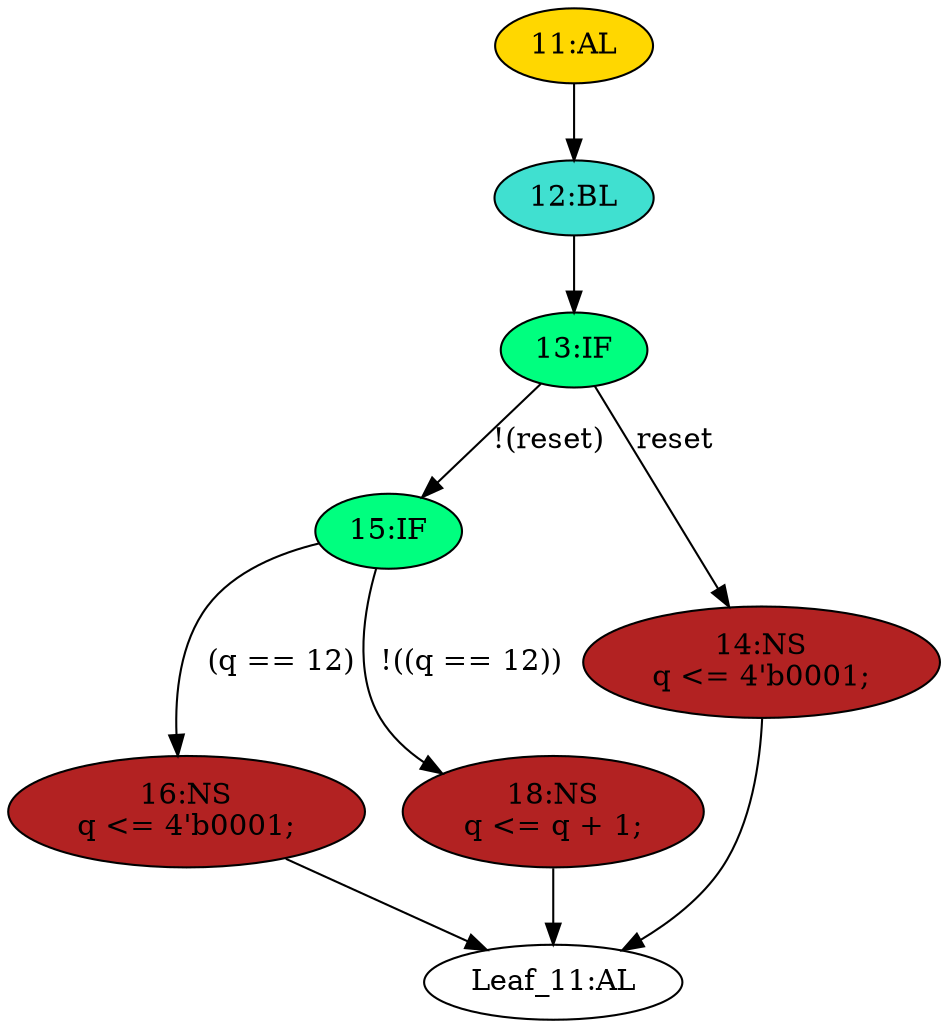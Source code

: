 strict digraph "" {
	node [label="\N"];
	"13:IF"	[ast="<pyverilog.vparser.ast.IfStatement object at 0x7fc881ab17d0>",
		fillcolor=springgreen,
		label="13:IF",
		statements="[]",
		style=filled,
		typ=IfStatement];
	"15:IF"	[ast="<pyverilog.vparser.ast.IfStatement object at 0x7fc881ab1850>",
		fillcolor=springgreen,
		label="15:IF",
		statements="[]",
		style=filled,
		typ=IfStatement];
	"13:IF" -> "15:IF"	[cond="['reset']",
		label="!(reset)",
		lineno=13];
	"14:NS"	[ast="<pyverilog.vparser.ast.NonblockingSubstitution object at 0x7fc881ab1990>",
		fillcolor=firebrick,
		label="14:NS
q <= 4'b0001;",
		statements="[<pyverilog.vparser.ast.NonblockingSubstitution object at 0x7fc881ab1990>]",
		style=filled,
		typ=NonblockingSubstitution];
	"13:IF" -> "14:NS"	[cond="['reset']",
		label=reset,
		lineno=13];
	"16:NS"	[ast="<pyverilog.vparser.ast.NonblockingSubstitution object at 0x7fc881ab1250>",
		fillcolor=firebrick,
		label="16:NS
q <= 4'b0001;",
		statements="[<pyverilog.vparser.ast.NonblockingSubstitution object at 0x7fc881ab1250>]",
		style=filled,
		typ=NonblockingSubstitution];
	"Leaf_11:AL"	[def_var="['q']",
		label="Leaf_11:AL"];
	"16:NS" -> "Leaf_11:AL"	[cond="[]",
		lineno=None];
	"18:NS"	[ast="<pyverilog.vparser.ast.NonblockingSubstitution object at 0x7fc881ab14d0>",
		fillcolor=firebrick,
		label="18:NS
q <= q + 1;",
		statements="[<pyverilog.vparser.ast.NonblockingSubstitution object at 0x7fc881ab14d0>]",
		style=filled,
		typ=NonblockingSubstitution];
	"18:NS" -> "Leaf_11:AL"	[cond="[]",
		lineno=None];
	"15:IF" -> "16:NS"	[cond="['q']",
		label="(q == 12)",
		lineno=15];
	"15:IF" -> "18:NS"	[cond="['q']",
		label="!((q == 12))",
		lineno=15];
	"12:BL"	[ast="<pyverilog.vparser.ast.Block object at 0x7fc881ab1790>",
		fillcolor=turquoise,
		label="12:BL",
		statements="[]",
		style=filled,
		typ=Block];
	"12:BL" -> "13:IF"	[cond="[]",
		lineno=None];
	"11:AL"	[ast="<pyverilog.vparser.ast.Always object at 0x7fc881ab1690>",
		clk_sens=True,
		fillcolor=gold,
		label="11:AL",
		sens="['clk']",
		statements="[]",
		style=filled,
		typ=Always,
		use_var="['reset', 'q']"];
	"11:AL" -> "12:BL"	[cond="[]",
		lineno=None];
	"14:NS" -> "Leaf_11:AL"	[cond="[]",
		lineno=None];
}
